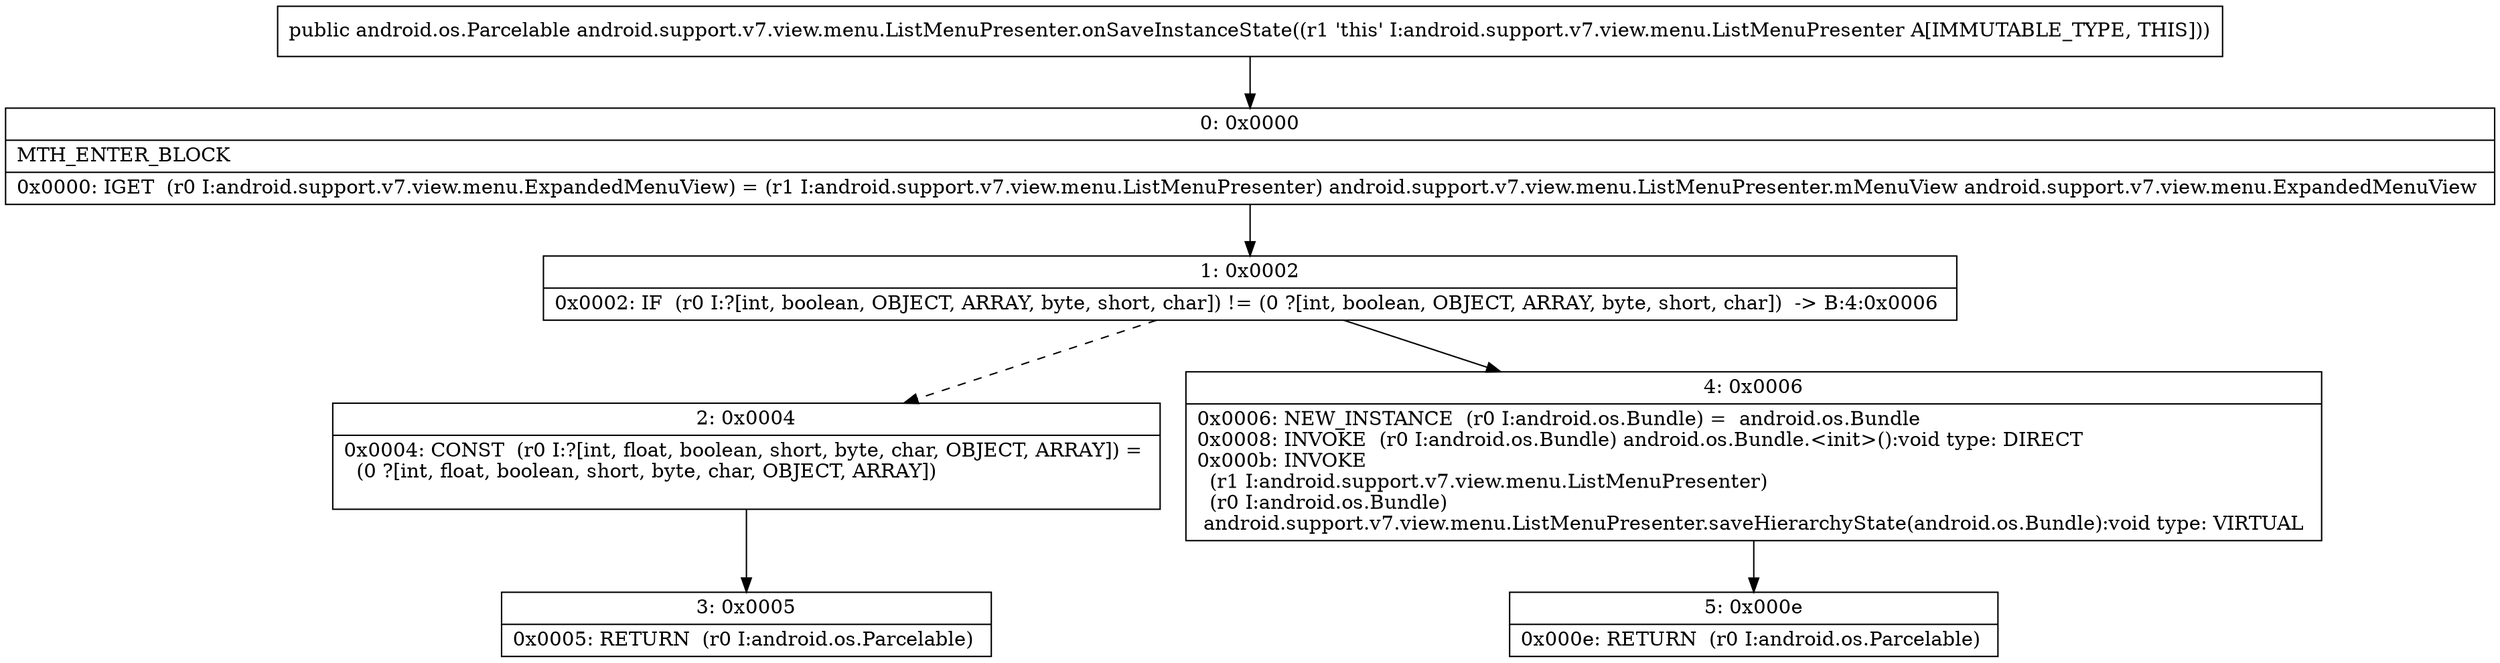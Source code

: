 digraph "CFG forandroid.support.v7.view.menu.ListMenuPresenter.onSaveInstanceState()Landroid\/os\/Parcelable;" {
Node_0 [shape=record,label="{0\:\ 0x0000|MTH_ENTER_BLOCK\l|0x0000: IGET  (r0 I:android.support.v7.view.menu.ExpandedMenuView) = (r1 I:android.support.v7.view.menu.ListMenuPresenter) android.support.v7.view.menu.ListMenuPresenter.mMenuView android.support.v7.view.menu.ExpandedMenuView \l}"];
Node_1 [shape=record,label="{1\:\ 0x0002|0x0002: IF  (r0 I:?[int, boolean, OBJECT, ARRAY, byte, short, char]) != (0 ?[int, boolean, OBJECT, ARRAY, byte, short, char])  \-\> B:4:0x0006 \l}"];
Node_2 [shape=record,label="{2\:\ 0x0004|0x0004: CONST  (r0 I:?[int, float, boolean, short, byte, char, OBJECT, ARRAY]) = \l  (0 ?[int, float, boolean, short, byte, char, OBJECT, ARRAY])\l \l}"];
Node_3 [shape=record,label="{3\:\ 0x0005|0x0005: RETURN  (r0 I:android.os.Parcelable) \l}"];
Node_4 [shape=record,label="{4\:\ 0x0006|0x0006: NEW_INSTANCE  (r0 I:android.os.Bundle) =  android.os.Bundle \l0x0008: INVOKE  (r0 I:android.os.Bundle) android.os.Bundle.\<init\>():void type: DIRECT \l0x000b: INVOKE  \l  (r1 I:android.support.v7.view.menu.ListMenuPresenter)\l  (r0 I:android.os.Bundle)\l android.support.v7.view.menu.ListMenuPresenter.saveHierarchyState(android.os.Bundle):void type: VIRTUAL \l}"];
Node_5 [shape=record,label="{5\:\ 0x000e|0x000e: RETURN  (r0 I:android.os.Parcelable) \l}"];
MethodNode[shape=record,label="{public android.os.Parcelable android.support.v7.view.menu.ListMenuPresenter.onSaveInstanceState((r1 'this' I:android.support.v7.view.menu.ListMenuPresenter A[IMMUTABLE_TYPE, THIS])) }"];
MethodNode -> Node_0;
Node_0 -> Node_1;
Node_1 -> Node_2[style=dashed];
Node_1 -> Node_4;
Node_2 -> Node_3;
Node_4 -> Node_5;
}

